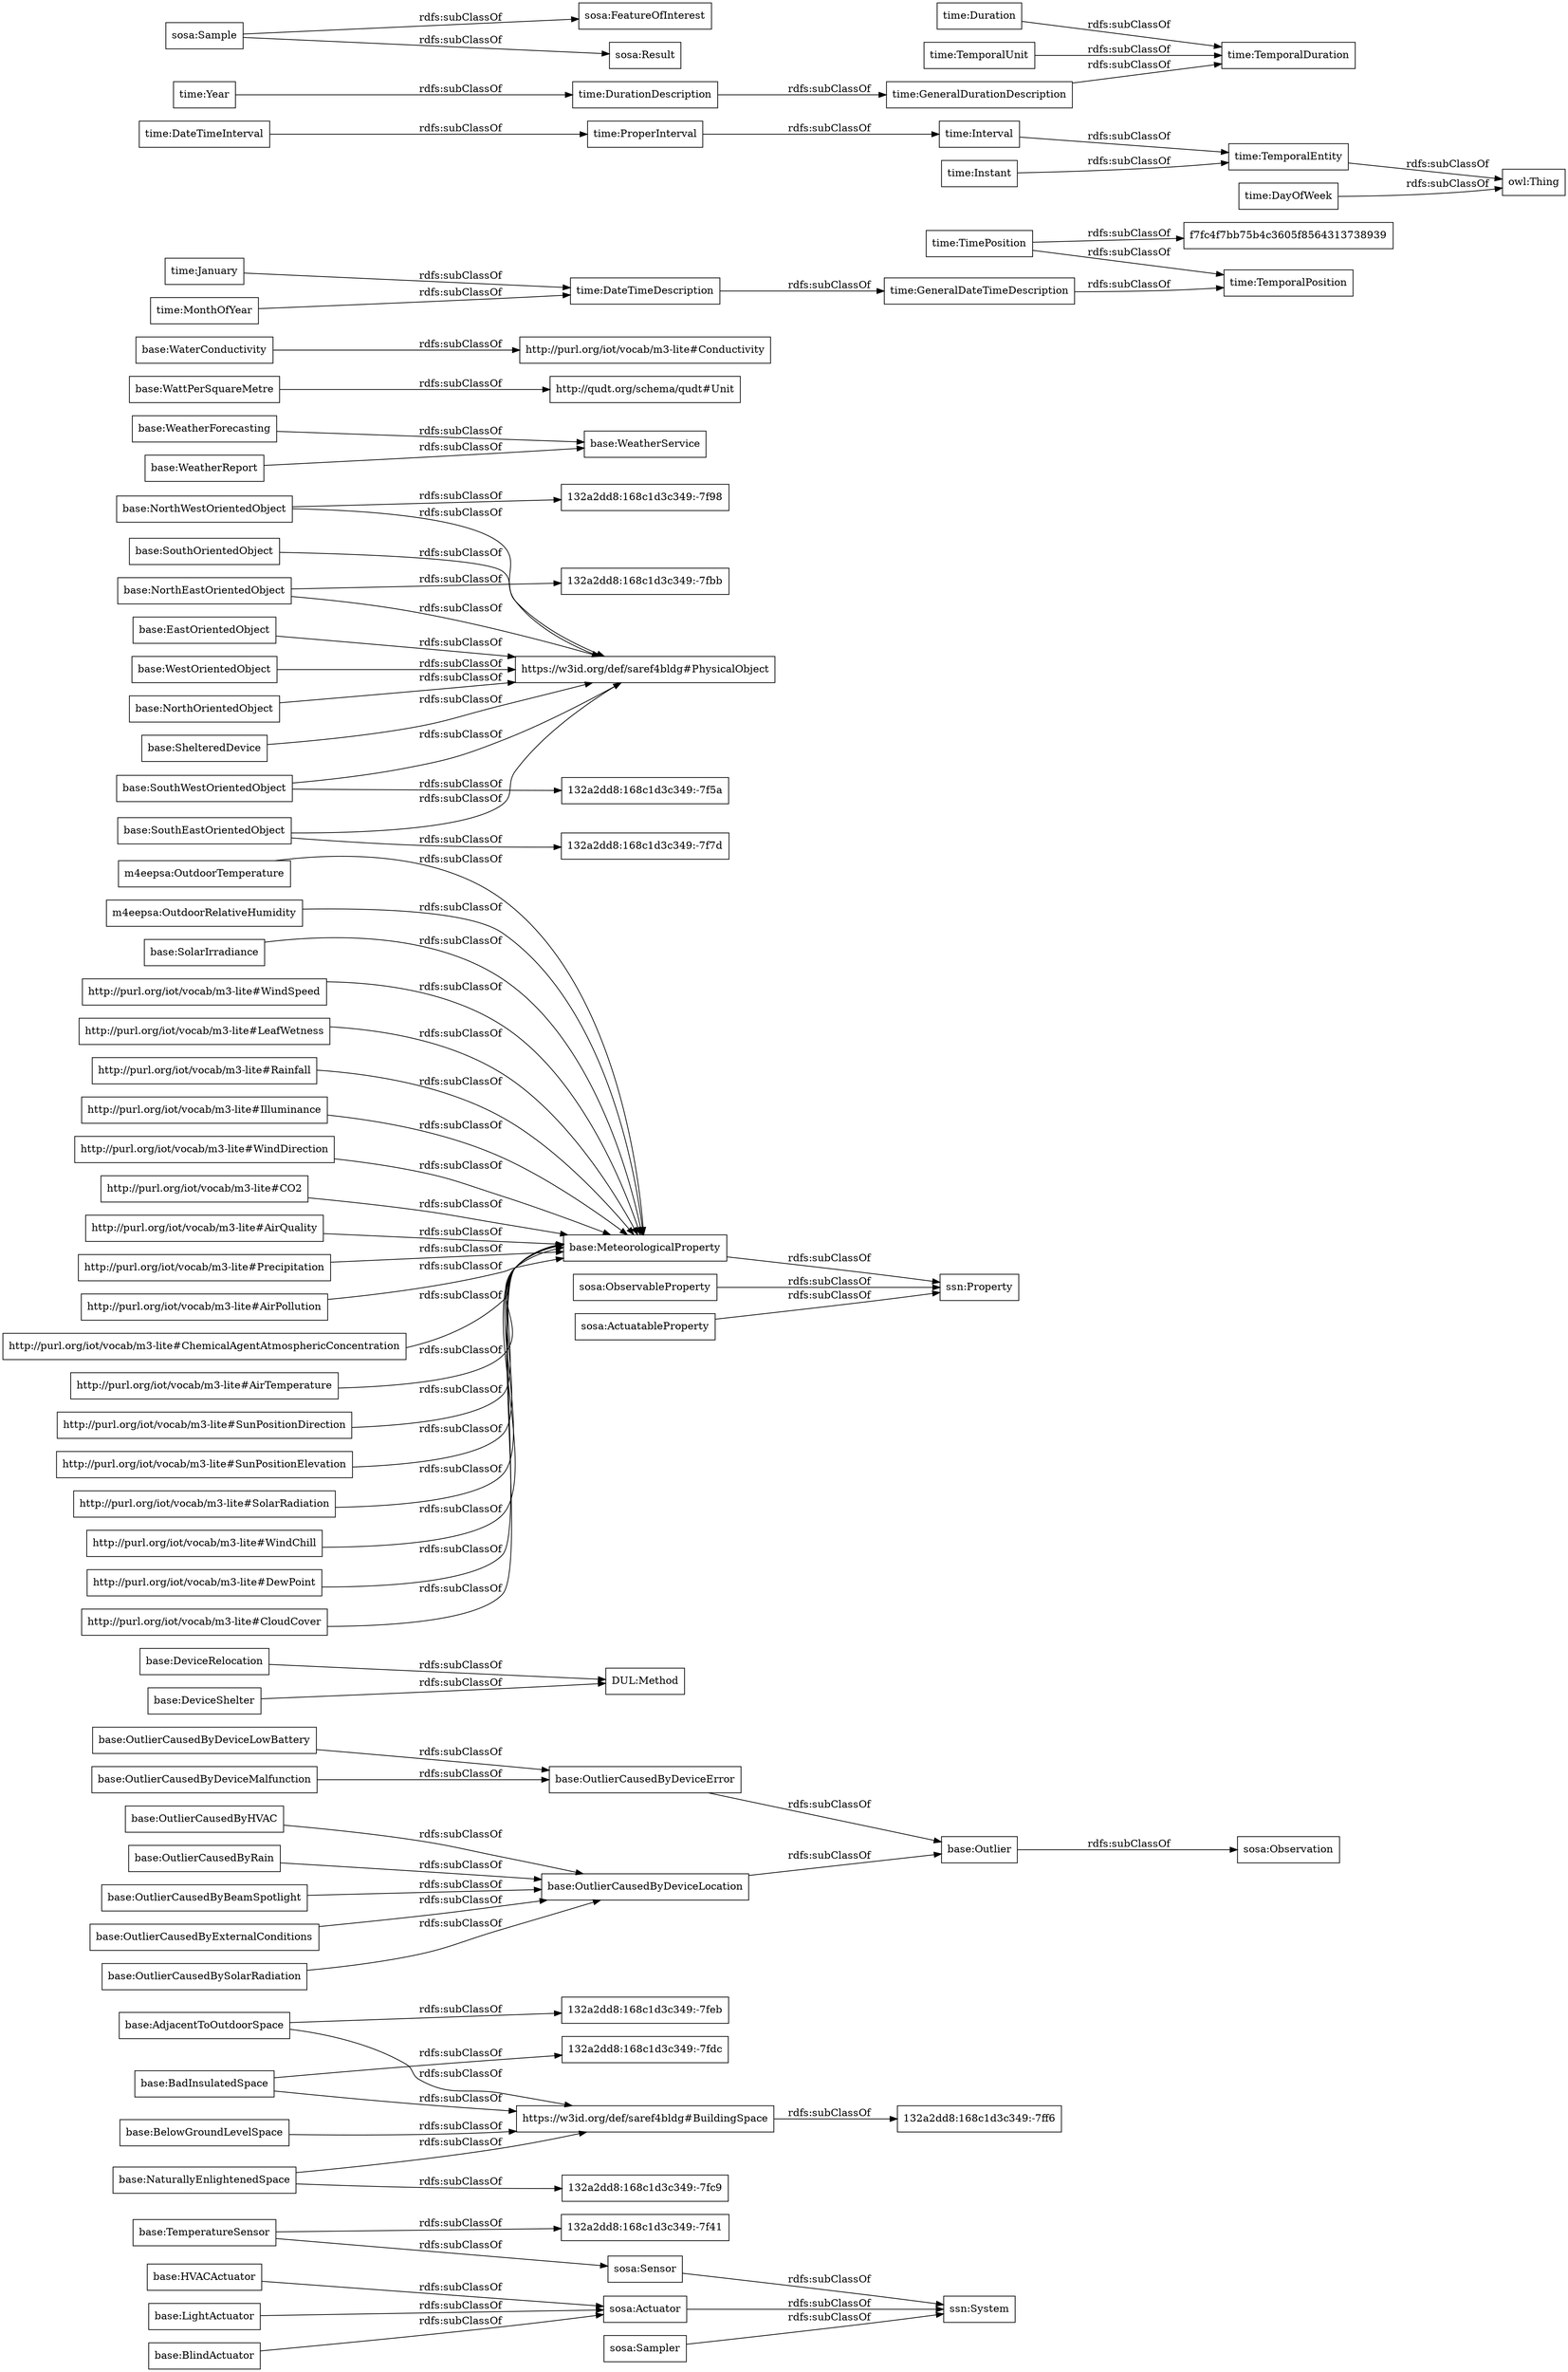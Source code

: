 digraph ar2dtool_diagram { 
rankdir=LR;
size="1000"
node [shape = rectangle, color="black"]; "base:TemperatureSensor" "base:BelowGroundLevelSpace" "base:OutlierCausedByDeviceMalfunction" "base:DeviceRelocation" "m4eepsa:OutdoorTemperature" "base:NorthWestOrientedObject" "base:SouthOrientedObject" "base:NorthEastOrientedObject" "base:Outlier" "132a2dd8:168c1d3c349:-7fc9" "132a2dd8:168c1d3c349:-7feb" "m4eepsa:OutdoorRelativeHumidity" "base:WeatherService" "132a2dd8:168c1d3c349:-7f98" "base:AdjacentToOutdoorSpace" "base:EastOrientedObject" "132a2dd8:168c1d3c349:-7fbb" "base:OutlierCausedByDeviceLocation" "base:MeteorologicalProperty" "base:BadInsulatedSpace" "132a2dd8:168c1d3c349:-7f41" "base:OutlierCausedByRain" "132a2dd8:168c1d3c349:-7f5a" "132a2dd8:168c1d3c349:-7f7d" "base:HVACActuator" "base:WestOrientedObject" "base:WattPerSquareMetre" "base:OutlierCausedByBeamSpotlight" "base:OutlierCausedByExternalConditions" "base:LightActuator" "base:SolarIrradiance" "base:BlindActuator" "DUL:Method" "base:NorthOrientedObject" "base:DeviceShelter" "base:WeatherForecasting" "base:WaterConductivity" "base:OutlierCausedBySolarRadiation" "base:OutlierCausedByDeviceLowBattery" "base:NaturallyEnlightenedSpace" "base:WeatherReport" "base:ShelteredDevice" "base:SouthWestOrientedObject" "base:OutlierCausedByDeviceError" "132a2dd8:168c1d3c349:-7fdc" "base:SouthEastOrientedObject" "132a2dd8:168c1d3c349:-7ff6" "base:OutlierCausedByHVAC" "sosa:Observation" "ssn:Property" "ssn:System" "time:GeneralDateTimeDescription" "time:DateTimeInterval" "f7fc4f7bb75b4c3605f8564313738939" "time:DurationDescription" "time:TemporalDuration" "time:Duration" "time:GeneralDurationDescription" "time:January" "time:ProperInterval" "time:TimePosition" "time:TemporalPosition" "time:Interval" "time:TemporalEntity" "time:Year" "time:MonthOfYear" "time:DateTimeDescription" "time:TemporalUnit" "time:Instant" "time:DayOfWeek" "sosa:ObservableProperty" "sosa:FeatureOfInterest" "sosa:ActuatableProperty" "sosa:Actuator" "sosa:Sample" "sosa:Sensor" "sosa:Result" "sosa:Sampler" ; /*classes style*/
	"time:DateTimeDescription" -> "time:GeneralDateTimeDescription" [ label = "rdfs:subClassOf" ];
	"http://purl.org/iot/vocab/m3-lite#WindSpeed" -> "base:MeteorologicalProperty" [ label = "rdfs:subClassOf" ];
	"http://purl.org/iot/vocab/m3-lite#LeafWetness" -> "base:MeteorologicalProperty" [ label = "rdfs:subClassOf" ];
	"base:WeatherReport" -> "base:WeatherService" [ label = "rdfs:subClassOf" ];
	"time:Instant" -> "time:TemporalEntity" [ label = "rdfs:subClassOf" ];
	"base:OutlierCausedByExternalConditions" -> "base:OutlierCausedByDeviceLocation" [ label = "rdfs:subClassOf" ];
	"base:OutlierCausedByRain" -> "base:OutlierCausedByDeviceLocation" [ label = "rdfs:subClassOf" ];
	"base:Outlier" -> "sosa:Observation" [ label = "rdfs:subClassOf" ];
	"sosa:Sampler" -> "ssn:System" [ label = "rdfs:subClassOf" ];
	"base:NaturallyEnlightenedSpace" -> "132a2dd8:168c1d3c349:-7fc9" [ label = "rdfs:subClassOf" ];
	"base:NaturallyEnlightenedSpace" -> "https://w3id.org/def/saref4bldg#BuildingSpace" [ label = "rdfs:subClassOf" ];
	"base:DeviceShelter" -> "DUL:Method" [ label = "rdfs:subClassOf" ];
	"time:ProperInterval" -> "time:Interval" [ label = "rdfs:subClassOf" ];
	"base:NorthEastOrientedObject" -> "132a2dd8:168c1d3c349:-7fbb" [ label = "rdfs:subClassOf" ];
	"base:NorthEastOrientedObject" -> "https://w3id.org/def/saref4bldg#PhysicalObject" [ label = "rdfs:subClassOf" ];
	"base:LightActuator" -> "sosa:Actuator" [ label = "rdfs:subClassOf" ];
	"http://purl.org/iot/vocab/m3-lite#Rainfall" -> "base:MeteorologicalProperty" [ label = "rdfs:subClassOf" ];
	"base:OutlierCausedByHVAC" -> "base:OutlierCausedByDeviceLocation" [ label = "rdfs:subClassOf" ];
	"base:SouthOrientedObject" -> "https://w3id.org/def/saref4bldg#PhysicalObject" [ label = "rdfs:subClassOf" ];
	"sosa:Actuator" -> "ssn:System" [ label = "rdfs:subClassOf" ];
	"https://w3id.org/def/saref4bldg#BuildingSpace" -> "132a2dd8:168c1d3c349:-7ff6" [ label = "rdfs:subClassOf" ];
	"time:MonthOfYear" -> "time:DateTimeDescription" [ label = "rdfs:subClassOf" ];
	"sosa:Sample" -> "sosa:Result" [ label = "rdfs:subClassOf" ];
	"sosa:Sample" -> "sosa:FeatureOfInterest" [ label = "rdfs:subClassOf" ];
	"http://purl.org/iot/vocab/m3-lite#Illuminance" -> "base:MeteorologicalProperty" [ label = "rdfs:subClassOf" ];
	"base:OutlierCausedByDeviceLocation" -> "base:Outlier" [ label = "rdfs:subClassOf" ];
	"http://purl.org/iot/vocab/m3-lite#WindDirection" -> "base:MeteorologicalProperty" [ label = "rdfs:subClassOf" ];
	"http://purl.org/iot/vocab/m3-lite#CO2" -> "base:MeteorologicalProperty" [ label = "rdfs:subClassOf" ];
	"base:NorthOrientedObject" -> "https://w3id.org/def/saref4bldg#PhysicalObject" [ label = "rdfs:subClassOf" ];
	"base:EastOrientedObject" -> "https://w3id.org/def/saref4bldg#PhysicalObject" [ label = "rdfs:subClassOf" ];
	"base:WaterConductivity" -> "http://purl.org/iot/vocab/m3-lite#Conductivity" [ label = "rdfs:subClassOf" ];
	"m4eepsa:OutdoorRelativeHumidity" -> "base:MeteorologicalProperty" [ label = "rdfs:subClassOf" ];
	"base:AdjacentToOutdoorSpace" -> "132a2dd8:168c1d3c349:-7feb" [ label = "rdfs:subClassOf" ];
	"base:AdjacentToOutdoorSpace" -> "https://w3id.org/def/saref4bldg#BuildingSpace" [ label = "rdfs:subClassOf" ];
	"http://purl.org/iot/vocab/m3-lite#AirQuality" -> "base:MeteorologicalProperty" [ label = "rdfs:subClassOf" ];
	"time:Duration" -> "time:TemporalDuration" [ label = "rdfs:subClassOf" ];
	"base:NorthWestOrientedObject" -> "132a2dd8:168c1d3c349:-7f98" [ label = "rdfs:subClassOf" ];
	"base:NorthWestOrientedObject" -> "https://w3id.org/def/saref4bldg#PhysicalObject" [ label = "rdfs:subClassOf" ];
	"base:WeatherForecasting" -> "base:WeatherService" [ label = "rdfs:subClassOf" ];
	"sosa:Sensor" -> "ssn:System" [ label = "rdfs:subClassOf" ];
	"http://purl.org/iot/vocab/m3-lite#Precipitation" -> "base:MeteorologicalProperty" [ label = "rdfs:subClassOf" ];
	"base:OutlierCausedByDeviceError" -> "base:Outlier" [ label = "rdfs:subClassOf" ];
	"http://purl.org/iot/vocab/m3-lite#AirPollution" -> "base:MeteorologicalProperty" [ label = "rdfs:subClassOf" ];
	"base:OutlierCausedByDeviceMalfunction" -> "base:OutlierCausedByDeviceError" [ label = "rdfs:subClassOf" ];
	"base:OutlierCausedBySolarRadiation" -> "base:OutlierCausedByDeviceLocation" [ label = "rdfs:subClassOf" ];
	"base:HVACActuator" -> "sosa:Actuator" [ label = "rdfs:subClassOf" ];
	"time:TimePosition" -> "f7fc4f7bb75b4c3605f8564313738939" [ label = "rdfs:subClassOf" ];
	"time:TimePosition" -> "time:TemporalPosition" [ label = "rdfs:subClassOf" ];
	"http://purl.org/iot/vocab/m3-lite#ChemicalAgentAtmosphericConcentration" -> "base:MeteorologicalProperty" [ label = "rdfs:subClassOf" ];
	"time:TemporalEntity" -> "owl:Thing" [ label = "rdfs:subClassOf" ];
	"m4eepsa:OutdoorTemperature" -> "base:MeteorologicalProperty" [ label = "rdfs:subClassOf" ];
	"base:WestOrientedObject" -> "https://w3id.org/def/saref4bldg#PhysicalObject" [ label = "rdfs:subClassOf" ];
	"base:SouthEastOrientedObject" -> "132a2dd8:168c1d3c349:-7f7d" [ label = "rdfs:subClassOf" ];
	"base:SouthEastOrientedObject" -> "https://w3id.org/def/saref4bldg#PhysicalObject" [ label = "rdfs:subClassOf" ];
	"http://purl.org/iot/vocab/m3-lite#AirTemperature" -> "base:MeteorologicalProperty" [ label = "rdfs:subClassOf" ];
	"base:TemperatureSensor" -> "132a2dd8:168c1d3c349:-7f41" [ label = "rdfs:subClassOf" ];
	"base:TemperatureSensor" -> "sosa:Sensor" [ label = "rdfs:subClassOf" ];
	"time:GeneralDurationDescription" -> "time:TemporalDuration" [ label = "rdfs:subClassOf" ];
	"http://purl.org/iot/vocab/m3-lite#SunPositionDirection" -> "base:MeteorologicalProperty" [ label = "rdfs:subClassOf" ];
	"base:OutlierCausedByBeamSpotlight" -> "base:OutlierCausedByDeviceLocation" [ label = "rdfs:subClassOf" ];
	"base:ShelteredDevice" -> "https://w3id.org/def/saref4bldg#PhysicalObject" [ label = "rdfs:subClassOf" ];
	"http://purl.org/iot/vocab/m3-lite#SunPositionElevation" -> "base:MeteorologicalProperty" [ label = "rdfs:subClassOf" ];
	"time:DateTimeInterval" -> "time:ProperInterval" [ label = "rdfs:subClassOf" ];
	"base:WattPerSquareMetre" -> "http://qudt.org/schema/qudt#Unit" [ label = "rdfs:subClassOf" ];
	"base:BelowGroundLevelSpace" -> "https://w3id.org/def/saref4bldg#BuildingSpace" [ label = "rdfs:subClassOf" ];
	"base:OutlierCausedByDeviceLowBattery" -> "base:OutlierCausedByDeviceError" [ label = "rdfs:subClassOf" ];
	"time:Interval" -> "time:TemporalEntity" [ label = "rdfs:subClassOf" ];
	"time:GeneralDateTimeDescription" -> "time:TemporalPosition" [ label = "rdfs:subClassOf" ];
	"base:SolarIrradiance" -> "base:MeteorologicalProperty" [ label = "rdfs:subClassOf" ];
	"base:MeteorologicalProperty" -> "ssn:Property" [ label = "rdfs:subClassOf" ];
	"time:January" -> "time:DateTimeDescription" [ label = "rdfs:subClassOf" ];
	"time:DayOfWeek" -> "owl:Thing" [ label = "rdfs:subClassOf" ];
	"base:SouthWestOrientedObject" -> "132a2dd8:168c1d3c349:-7f5a" [ label = "rdfs:subClassOf" ];
	"base:SouthWestOrientedObject" -> "https://w3id.org/def/saref4bldg#PhysicalObject" [ label = "rdfs:subClassOf" ];
	"time:Year" -> "time:DurationDescription" [ label = "rdfs:subClassOf" ];
	"http://purl.org/iot/vocab/m3-lite#SolarRadiation" -> "base:MeteorologicalProperty" [ label = "rdfs:subClassOf" ];
	"time:DurationDescription" -> "time:GeneralDurationDescription" [ label = "rdfs:subClassOf" ];
	"http://purl.org/iot/vocab/m3-lite#WindChill" -> "base:MeteorologicalProperty" [ label = "rdfs:subClassOf" ];
	"base:BadInsulatedSpace" -> "132a2dd8:168c1d3c349:-7fdc" [ label = "rdfs:subClassOf" ];
	"base:BadInsulatedSpace" -> "https://w3id.org/def/saref4bldg#BuildingSpace" [ label = "rdfs:subClassOf" ];
	"base:BlindActuator" -> "sosa:Actuator" [ label = "rdfs:subClassOf" ];
	"time:TemporalUnit" -> "time:TemporalDuration" [ label = "rdfs:subClassOf" ];
	"sosa:ObservableProperty" -> "ssn:Property" [ label = "rdfs:subClassOf" ];
	"http://purl.org/iot/vocab/m3-lite#DewPoint" -> "base:MeteorologicalProperty" [ label = "rdfs:subClassOf" ];
	"base:DeviceRelocation" -> "DUL:Method" [ label = "rdfs:subClassOf" ];
	"http://purl.org/iot/vocab/m3-lite#CloudCover" -> "base:MeteorologicalProperty" [ label = "rdfs:subClassOf" ];
	"sosa:ActuatableProperty" -> "ssn:Property" [ label = "rdfs:subClassOf" ];

}
